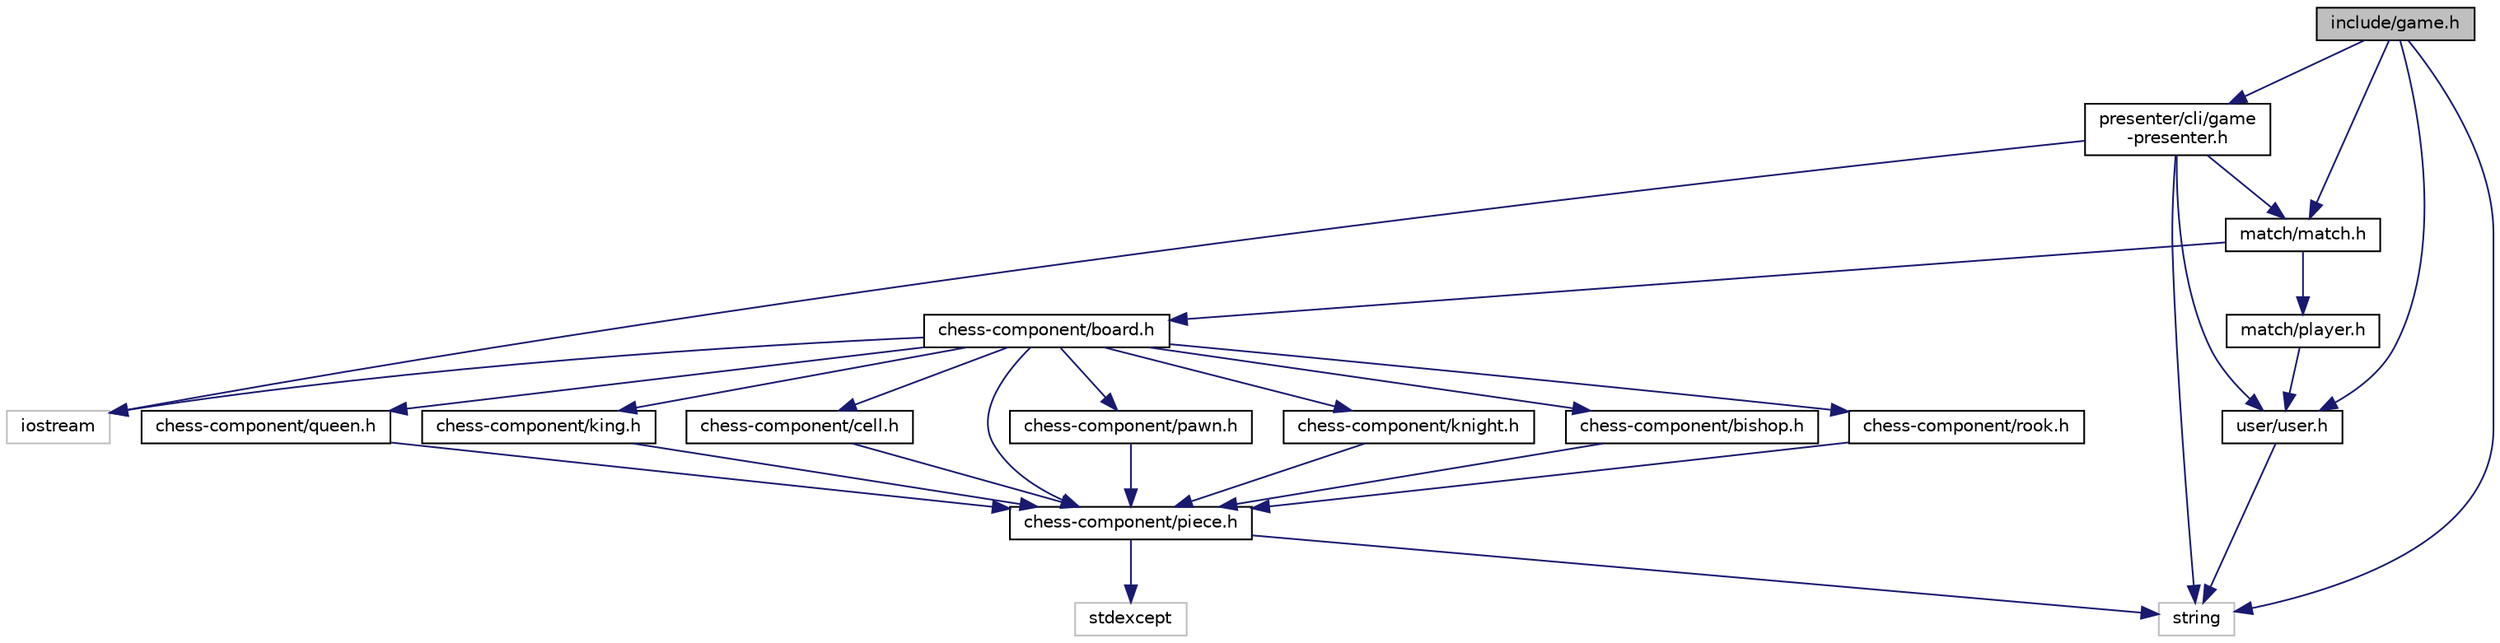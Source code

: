 digraph "include/game.h"
{
 // LATEX_PDF_SIZE
  edge [fontname="Helvetica",fontsize="10",labelfontname="Helvetica",labelfontsize="10"];
  node [fontname="Helvetica",fontsize="10",shape=record];
  Node1 [label="include/game.h",height=0.2,width=0.4,color="black", fillcolor="grey75", style="filled", fontcolor="black",tooltip="Class Game will be the main class of whole game, controlling states, flows of game and what user can ..."];
  Node1 -> Node2 [color="midnightblue",fontsize="10",style="solid",fontname="Helvetica"];
  Node2 [label="string",height=0.2,width=0.4,color="grey75", fillcolor="white", style="filled",tooltip=" "];
  Node1 -> Node3 [color="midnightblue",fontsize="10",style="solid",fontname="Helvetica"];
  Node3 [label="user/user.h",height=0.2,width=0.4,color="black", fillcolor="white", style="filled",URL="$user_2user_8h.html",tooltip="Class User is a superset o player which will ideally be used to handle only real players."];
  Node3 -> Node2 [color="midnightblue",fontsize="10",style="solid",fontname="Helvetica"];
  Node1 -> Node4 [color="midnightblue",fontsize="10",style="solid",fontname="Helvetica"];
  Node4 [label="match/match.h",height=0.2,width=0.4,color="black", fillcolor="white", style="filled",URL="$match_2match_8h.html",tooltip="Class to handle the match between two players, being two real players or one-two bots This class is t..."];
  Node4 -> Node5 [color="midnightblue",fontsize="10",style="solid",fontname="Helvetica"];
  Node5 [label="chess-component/board.h",height=0.2,width=0.4,color="black", fillcolor="white", style="filled",URL="$board_8h.html",tooltip="Board class, it is where the cells (Cell class) are located and responsible for positioning only."];
  Node5 -> Node6 [color="midnightblue",fontsize="10",style="solid",fontname="Helvetica"];
  Node6 [label="iostream",height=0.2,width=0.4,color="grey75", fillcolor="white", style="filled",tooltip=" "];
  Node5 -> Node7 [color="midnightblue",fontsize="10",style="solid",fontname="Helvetica"];
  Node7 [label="chess-component/piece.h",height=0.2,width=0.4,color="black", fillcolor="white", style="filled",URL="$piece_8h.html",tooltip="Virtual class, to be inherited by all pieces, and to be used as a base class for manipulation on boar..."];
  Node7 -> Node8 [color="midnightblue",fontsize="10",style="solid",fontname="Helvetica"];
  Node8 [label="stdexcept",height=0.2,width=0.4,color="grey75", fillcolor="white", style="filled",tooltip=" "];
  Node7 -> Node2 [color="midnightblue",fontsize="10",style="solid",fontname="Helvetica"];
  Node5 -> Node9 [color="midnightblue",fontsize="10",style="solid",fontname="Helvetica"];
  Node9 [label="chess-component/pawn.h",height=0.2,width=0.4,color="black", fillcolor="white", style="filled",URL="$pawn_8h.html",tooltip="PAWN type class."];
  Node9 -> Node7 [color="midnightblue",fontsize="10",style="solid",fontname="Helvetica"];
  Node5 -> Node10 [color="midnightblue",fontsize="10",style="solid",fontname="Helvetica"];
  Node10 [label="chess-component/knight.h",height=0.2,width=0.4,color="black", fillcolor="white", style="filled",URL="$knight_8h.html",tooltip="KNIGHT type class."];
  Node10 -> Node7 [color="midnightblue",fontsize="10",style="solid",fontname="Helvetica"];
  Node5 -> Node11 [color="midnightblue",fontsize="10",style="solid",fontname="Helvetica"];
  Node11 [label="chess-component/bishop.h",height=0.2,width=0.4,color="black", fillcolor="white", style="filled",URL="$bishop_8h.html",tooltip="BISHOP type class."];
  Node11 -> Node7 [color="midnightblue",fontsize="10",style="solid",fontname="Helvetica"];
  Node5 -> Node12 [color="midnightblue",fontsize="10",style="solid",fontname="Helvetica"];
  Node12 [label="chess-component/rook.h",height=0.2,width=0.4,color="black", fillcolor="white", style="filled",URL="$rook_8h.html",tooltip="ROOK type class."];
  Node12 -> Node7 [color="midnightblue",fontsize="10",style="solid",fontname="Helvetica"];
  Node5 -> Node13 [color="midnightblue",fontsize="10",style="solid",fontname="Helvetica"];
  Node13 [label="chess-component/queen.h",height=0.2,width=0.4,color="black", fillcolor="white", style="filled",URL="$queen_8h.html",tooltip="QUEEN type class."];
  Node13 -> Node7 [color="midnightblue",fontsize="10",style="solid",fontname="Helvetica"];
  Node5 -> Node14 [color="midnightblue",fontsize="10",style="solid",fontname="Helvetica"];
  Node14 [label="chess-component/king.h",height=0.2,width=0.4,color="black", fillcolor="white", style="filled",URL="$king_8h.html",tooltip="KING type class."];
  Node14 -> Node7 [color="midnightblue",fontsize="10",style="solid",fontname="Helvetica"];
  Node5 -> Node15 [color="midnightblue",fontsize="10",style="solid",fontname="Helvetica"];
  Node15 [label="chess-component/cell.h",height=0.2,width=0.4,color="black", fillcolor="white", style="filled",URL="$cell_8h.html",tooltip="Cell class, it is where all pieces (Piece class and sub-classes) are located and responsible for all ..."];
  Node15 -> Node7 [color="midnightblue",fontsize="10",style="solid",fontname="Helvetica"];
  Node4 -> Node16 [color="midnightblue",fontsize="10",style="solid",fontname="Helvetica"];
  Node16 [label="match/player.h",height=0.2,width=0.4,color="black", fillcolor="white", style="filled",URL="$player_8h.html",tooltip="Class Player is a specification of User, which can be either bot or real player to play a match."];
  Node16 -> Node3 [color="midnightblue",fontsize="10",style="solid",fontname="Helvetica"];
  Node1 -> Node17 [color="midnightblue",fontsize="10",style="solid",fontname="Helvetica"];
  Node17 [label="presenter/cli/game\l-presenter.h",height=0.2,width=0.4,color="black", fillcolor="white", style="filled",URL="$game-presenter_8h.html",tooltip=" "];
  Node17 -> Node6 [color="midnightblue",fontsize="10",style="solid",fontname="Helvetica"];
  Node17 -> Node2 [color="midnightblue",fontsize="10",style="solid",fontname="Helvetica"];
  Node17 -> Node3 [color="midnightblue",fontsize="10",style="solid",fontname="Helvetica"];
  Node17 -> Node4 [color="midnightblue",fontsize="10",style="solid",fontname="Helvetica"];
}

